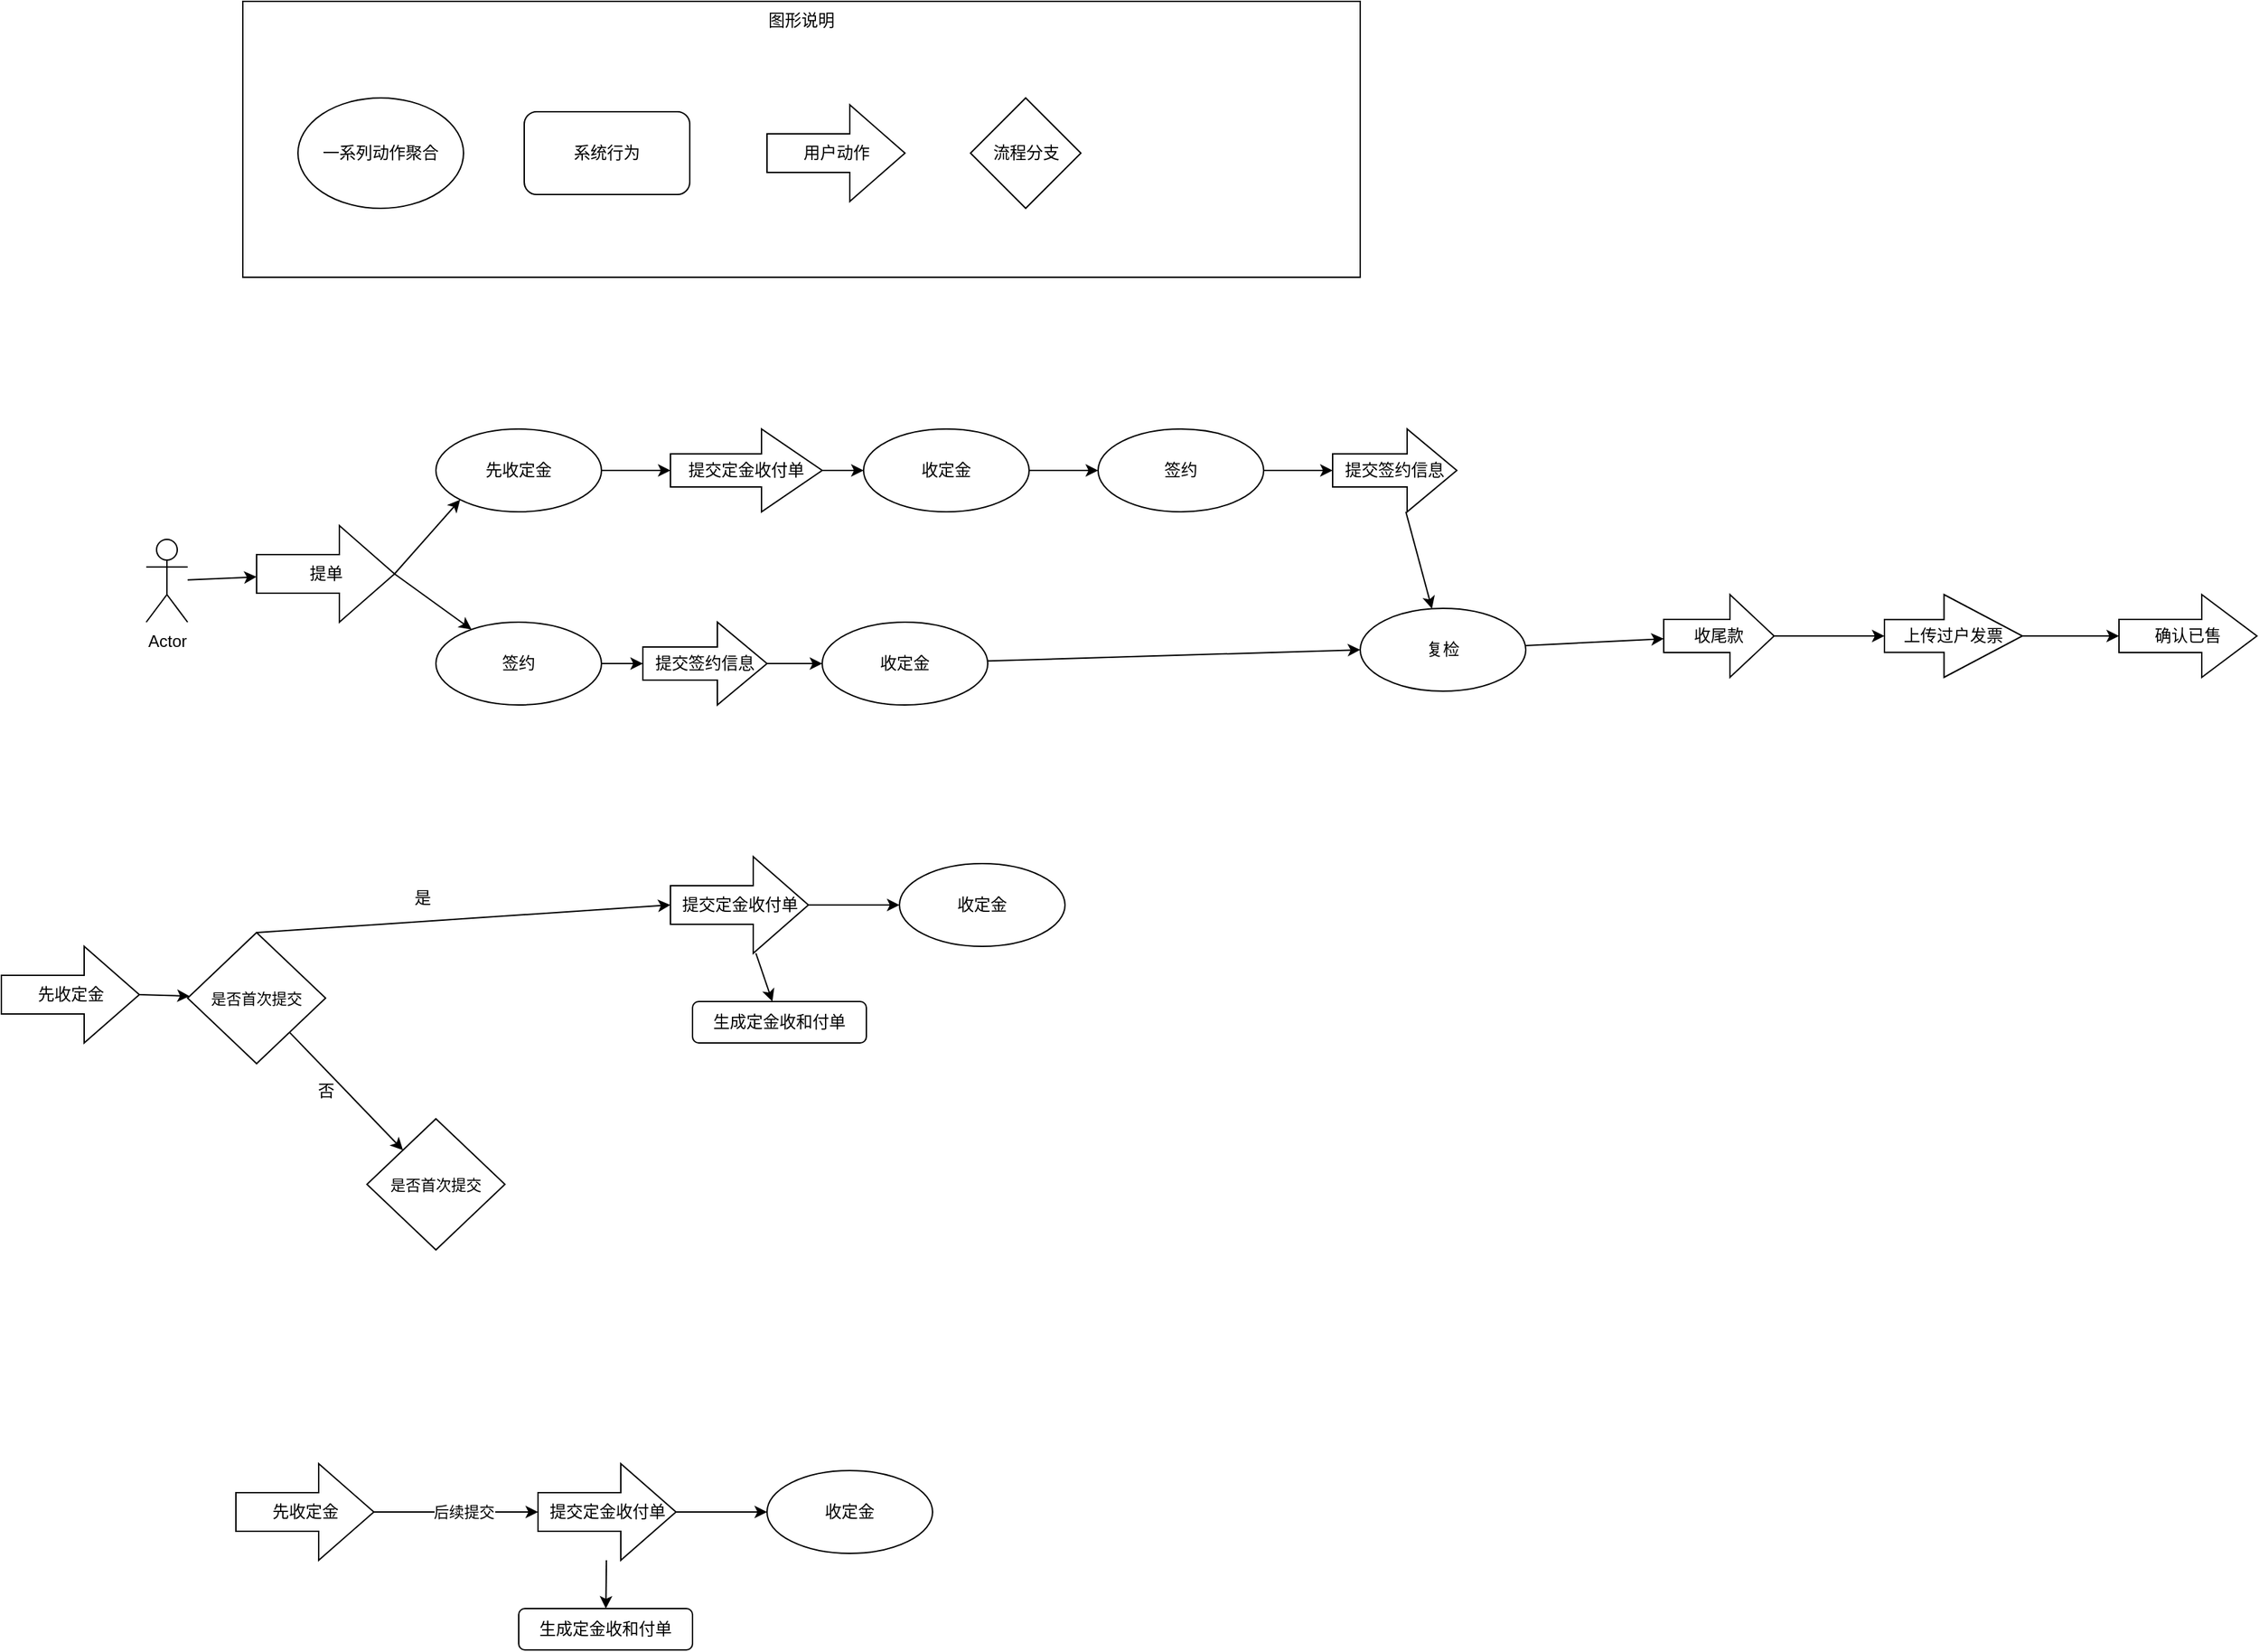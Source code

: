 <mxfile version="16.5.6" type="github" pages="2">
  <diagram id="HoVANeEORm-4LT4M1iqI" name="工单流程图">
    <mxGraphModel dx="2010" dy="1905" grid="1" gridSize="10" guides="1" tooltips="1" connect="1" arrows="1" fold="1" page="1" pageScale="1" pageWidth="827" pageHeight="1169" math="0" shadow="0">
      <root>
        <mxCell id="0" />
        <mxCell id="1" parent="0" />
        <mxCell id="_RfrMWyjOMKLs0Zm6Q85-24" value="图形说明" style="rounded=0;whiteSpace=wrap;html=1;verticalAlign=top;" vertex="1" parent="1">
          <mxGeometry x="150" y="-750" width="810" height="200" as="geometry" />
        </mxCell>
        <mxCell id="PK1El9Qg6Mk2w1ECqgqC-29" value="" style="edgeStyle=none;rounded=0;orthogonalLoop=1;jettySize=auto;html=1;" edge="1" parent="1" source="PK1El9Qg6Mk2w1ECqgqC-16" target="PK1El9Qg6Mk2w1ECqgqC-28">
          <mxGeometry relative="1" as="geometry" />
        </mxCell>
        <mxCell id="PK1El9Qg6Mk2w1ECqgqC-16" value="Actor" style="shape=umlActor;verticalLabelPosition=bottom;verticalAlign=top;html=1;outlineConnect=0;" vertex="1" parent="1">
          <mxGeometry x="80" y="-360" width="30" height="60" as="geometry" />
        </mxCell>
        <mxCell id="PK1El9Qg6Mk2w1ECqgqC-33" value="" style="edgeStyle=none;rounded=0;orthogonalLoop=1;jettySize=auto;html=1;" edge="1" parent="1" source="PK1El9Qg6Mk2w1ECqgqC-19" target="PK1El9Qg6Mk2w1ECqgqC-32">
          <mxGeometry relative="1" as="geometry" />
        </mxCell>
        <mxCell id="PK1El9Qg6Mk2w1ECqgqC-19" value="签约" style="ellipse;whiteSpace=wrap;html=1;verticalAlign=middle;" vertex="1" parent="1">
          <mxGeometry x="290" y="-300" width="120" height="60" as="geometry" />
        </mxCell>
        <mxCell id="PK1El9Qg6Mk2w1ECqgqC-49" value="" style="edgeStyle=none;rounded=0;orthogonalLoop=1;jettySize=auto;html=1;" edge="1" parent="1" source="PK1El9Qg6Mk2w1ECqgqC-23" target="PK1El9Qg6Mk2w1ECqgqC-48">
          <mxGeometry relative="1" as="geometry" />
        </mxCell>
        <mxCell id="PK1El9Qg6Mk2w1ECqgqC-23" value="先收定金" style="ellipse;whiteSpace=wrap;html=1;verticalAlign=middle;" vertex="1" parent="1">
          <mxGeometry x="290" y="-440" width="120" height="60" as="geometry" />
        </mxCell>
        <mxCell id="PK1El9Qg6Mk2w1ECqgqC-30" style="edgeStyle=none;rounded=0;orthogonalLoop=1;jettySize=auto;html=1;exitX=1;exitY=0.5;exitDx=0;exitDy=0;exitPerimeter=0;entryX=0;entryY=1;entryDx=0;entryDy=0;" edge="1" parent="1" source="PK1El9Qg6Mk2w1ECqgqC-28" target="PK1El9Qg6Mk2w1ECqgqC-23">
          <mxGeometry relative="1" as="geometry" />
        </mxCell>
        <mxCell id="PK1El9Qg6Mk2w1ECqgqC-31" style="edgeStyle=none;rounded=0;orthogonalLoop=1;jettySize=auto;html=1;exitX=1;exitY=0.5;exitDx=0;exitDy=0;exitPerimeter=0;" edge="1" parent="1" source="PK1El9Qg6Mk2w1ECqgqC-28" target="PK1El9Qg6Mk2w1ECqgqC-19">
          <mxGeometry relative="1" as="geometry" />
        </mxCell>
        <mxCell id="PK1El9Qg6Mk2w1ECqgqC-28" value="提单" style="html=1;shadow=0;dashed=0;align=center;verticalAlign=middle;shape=mxgraph.arrows2.arrow;dy=0.6;dx=40;notch=0;" vertex="1" parent="1">
          <mxGeometry x="160" y="-370" width="100" height="70" as="geometry" />
        </mxCell>
        <mxCell id="PK1El9Qg6Mk2w1ECqgqC-35" value="" style="edgeStyle=none;rounded=0;orthogonalLoop=1;jettySize=auto;html=1;" edge="1" parent="1" source="PK1El9Qg6Mk2w1ECqgqC-32" target="PK1El9Qg6Mk2w1ECqgqC-34">
          <mxGeometry relative="1" as="geometry" />
        </mxCell>
        <mxCell id="PK1El9Qg6Mk2w1ECqgqC-32" value="提交签约信息" style="shape=singleArrow;whiteSpace=wrap;html=1;arrowWidth=0.4;arrowSize=0.4;" vertex="1" parent="1">
          <mxGeometry x="440" y="-300" width="90" height="60" as="geometry" />
        </mxCell>
        <mxCell id="PK1El9Qg6Mk2w1ECqgqC-37" value="" style="edgeStyle=none;rounded=0;orthogonalLoop=1;jettySize=auto;html=1;entryX=0;entryY=0.5;entryDx=0;entryDy=0;" edge="1" parent="1" source="PK1El9Qg6Mk2w1ECqgqC-34" target="6AEStXU4PXAJ8WYlWI16-8">
          <mxGeometry relative="1" as="geometry">
            <mxPoint x="740.0" y="-270" as="targetPoint" />
          </mxGeometry>
        </mxCell>
        <mxCell id="PK1El9Qg6Mk2w1ECqgqC-34" value="收定金" style="ellipse;whiteSpace=wrap;html=1;" vertex="1" parent="1">
          <mxGeometry x="570" y="-300" width="120" height="60" as="geometry" />
        </mxCell>
        <mxCell id="PK1El9Qg6Mk2w1ECqgqC-55" value="" style="edgeStyle=none;rounded=0;orthogonalLoop=1;jettySize=auto;html=1;" edge="1" parent="1" source="PK1El9Qg6Mk2w1ECqgqC-48" target="PK1El9Qg6Mk2w1ECqgqC-53">
          <mxGeometry relative="1" as="geometry" />
        </mxCell>
        <mxCell id="PK1El9Qg6Mk2w1ECqgqC-48" value="提交定金收付单" style="shape=singleArrow;whiteSpace=wrap;html=1;arrowWidth=0.4;arrowSize=0.4;" vertex="1" parent="1">
          <mxGeometry x="460" y="-440" width="110" height="60" as="geometry" />
        </mxCell>
        <mxCell id="PK1El9Qg6Mk2w1ECqgqC-52" value="" style="edgeStyle=none;rounded=0;orthogonalLoop=1;jettySize=auto;html=1;entryX=0;entryY=0.5;entryDx=0;entryDy=0;" edge="1" parent="1" source="PK1El9Qg6Mk2w1ECqgqC-53" target="6AEStXU4PXAJ8WYlWI16-2">
          <mxGeometry relative="1" as="geometry">
            <mxPoint x="760" y="-410" as="targetPoint" />
          </mxGeometry>
        </mxCell>
        <mxCell id="PK1El9Qg6Mk2w1ECqgqC-53" value="收定金" style="ellipse;whiteSpace=wrap;html=1;" vertex="1" parent="1">
          <mxGeometry x="600" y="-440" width="120" height="60" as="geometry" />
        </mxCell>
        <mxCell id="6AEStXU4PXAJ8WYlWI16-1" value="" style="edgeStyle=none;rounded=0;orthogonalLoop=1;jettySize=auto;html=1;" edge="1" parent="1" source="6AEStXU4PXAJ8WYlWI16-2" target="6AEStXU4PXAJ8WYlWI16-4">
          <mxGeometry relative="1" as="geometry" />
        </mxCell>
        <mxCell id="6AEStXU4PXAJ8WYlWI16-2" value="签约" style="ellipse;whiteSpace=wrap;html=1;verticalAlign=middle;" vertex="1" parent="1">
          <mxGeometry x="770" y="-440" width="120" height="60" as="geometry" />
        </mxCell>
        <mxCell id="6AEStXU4PXAJ8WYlWI16-3" value="" style="edgeStyle=none;rounded=0;orthogonalLoop=1;jettySize=auto;html=1;" edge="1" parent="1" source="6AEStXU4PXAJ8WYlWI16-4" target="6AEStXU4PXAJ8WYlWI16-8">
          <mxGeometry relative="1" as="geometry">
            <mxPoint x="1070.0" y="-410" as="targetPoint" />
          </mxGeometry>
        </mxCell>
        <mxCell id="6AEStXU4PXAJ8WYlWI16-4" value="提交签约信息" style="shape=singleArrow;whiteSpace=wrap;html=1;arrowWidth=0.4;arrowSize=0.4;" vertex="1" parent="1">
          <mxGeometry x="940" y="-440" width="90" height="60" as="geometry" />
        </mxCell>
        <mxCell id="6AEStXU4PXAJ8WYlWI16-7" value="" style="edgeStyle=none;rounded=0;orthogonalLoop=1;jettySize=auto;html=1;" edge="1" parent="1" source="6AEStXU4PXAJ8WYlWI16-8" target="6AEStXU4PXAJ8WYlWI16-10">
          <mxGeometry relative="1" as="geometry" />
        </mxCell>
        <mxCell id="6AEStXU4PXAJ8WYlWI16-8" value="复检" style="ellipse;whiteSpace=wrap;html=1;" vertex="1" parent="1">
          <mxGeometry x="960" y="-310" width="120" height="60" as="geometry" />
        </mxCell>
        <mxCell id="6AEStXU4PXAJ8WYlWI16-9" value="" style="edgeStyle=none;rounded=0;orthogonalLoop=1;jettySize=auto;html=1;entryX=0;entryY=0.5;entryDx=0;entryDy=0;entryPerimeter=0;" edge="1" parent="1" source="6AEStXU4PXAJ8WYlWI16-10" target="6AEStXU4PXAJ8WYlWI16-12">
          <mxGeometry relative="1" as="geometry">
            <mxPoint x="1690" y="-410" as="targetPoint" />
          </mxGeometry>
        </mxCell>
        <mxCell id="6AEStXU4PXAJ8WYlWI16-10" value="收尾款" style="shape=singleArrow;whiteSpace=wrap;html=1;arrowWidth=0.4;arrowSize=0.4;" vertex="1" parent="1">
          <mxGeometry x="1180" y="-320" width="80" height="60" as="geometry" />
        </mxCell>
        <mxCell id="6AEStXU4PXAJ8WYlWI16-11" value="" style="edgeStyle=none;rounded=0;orthogonalLoop=1;jettySize=auto;html=1;" edge="1" parent="1" source="6AEStXU4PXAJ8WYlWI16-12" target="6AEStXU4PXAJ8WYlWI16-13">
          <mxGeometry relative="1" as="geometry" />
        </mxCell>
        <mxCell id="6AEStXU4PXAJ8WYlWI16-12" value="&lt;span&gt;上传过户发票&lt;/span&gt;" style="shape=singleArrow;whiteSpace=wrap;html=1;arrowWidth=0.396;arrowSize=0.568;" vertex="1" parent="1">
          <mxGeometry x="1340" y="-320" width="100" height="60" as="geometry" />
        </mxCell>
        <mxCell id="6AEStXU4PXAJ8WYlWI16-13" value="确认已售" style="shape=singleArrow;whiteSpace=wrap;html=1;arrowWidth=0.4;arrowSize=0.4;" vertex="1" parent="1">
          <mxGeometry x="1510" y="-320" width="100" height="60" as="geometry" />
        </mxCell>
        <mxCell id="_RfrMWyjOMKLs0Zm6Q85-36" style="edgeStyle=none;rounded=0;orthogonalLoop=1;jettySize=auto;html=1;exitX=1;exitY=0.5;exitDx=0;exitDy=0;exitPerimeter=0;" edge="1" parent="1" source="_RfrMWyjOMKLs0Zm6Q85-8" target="_RfrMWyjOMKLs0Zm6Q85-35">
          <mxGeometry relative="1" as="geometry" />
        </mxCell>
        <mxCell id="_RfrMWyjOMKLs0Zm6Q85-8" value="先收定金" style="html=1;shadow=0;dashed=0;align=center;verticalAlign=middle;shape=mxgraph.arrows2.arrow;dy=0.6;dx=40;notch=0;" vertex="1" parent="1">
          <mxGeometry x="-25" y="-65" width="100" height="70" as="geometry" />
        </mxCell>
        <mxCell id="_RfrMWyjOMKLs0Zm6Q85-11" value="" style="edgeStyle=none;rounded=0;orthogonalLoop=1;jettySize=auto;html=1;" edge="1" parent="1" source="_RfrMWyjOMKLs0Zm6Q85-9" target="_RfrMWyjOMKLs0Zm6Q85-10">
          <mxGeometry relative="1" as="geometry" />
        </mxCell>
        <mxCell id="_RfrMWyjOMKLs0Zm6Q85-13" value="" style="edgeStyle=none;rounded=0;orthogonalLoop=1;jettySize=auto;html=1;entryX=0;entryY=0.5;entryDx=0;entryDy=0;" edge="1" parent="1" source="_RfrMWyjOMKLs0Zm6Q85-9" target="_RfrMWyjOMKLs0Zm6Q85-18">
          <mxGeometry relative="1" as="geometry">
            <mxPoint x="626" y="-95" as="targetPoint" />
          </mxGeometry>
        </mxCell>
        <mxCell id="_RfrMWyjOMKLs0Zm6Q85-9" value="&lt;span&gt;提交定金收付单&lt;/span&gt;" style="html=1;shadow=0;dashed=0;align=center;verticalAlign=middle;shape=mxgraph.arrows2.arrow;dy=0.6;dx=40;notch=0;" vertex="1" parent="1">
          <mxGeometry x="460" y="-130" width="100" height="70" as="geometry" />
        </mxCell>
        <mxCell id="_RfrMWyjOMKLs0Zm6Q85-10" value="生成定金收和付单" style="rounded=1;whiteSpace=wrap;html=1;shadow=0;dashed=0;" vertex="1" parent="1">
          <mxGeometry x="476" y="-25" width="126" height="30" as="geometry" />
        </mxCell>
        <mxCell id="_RfrMWyjOMKLs0Zm6Q85-18" value="收定金" style="ellipse;whiteSpace=wrap;html=1;" vertex="1" parent="1">
          <mxGeometry x="626" y="-125" width="120" height="60" as="geometry" />
        </mxCell>
        <mxCell id="_RfrMWyjOMKLs0Zm6Q85-21" value="一系列动作聚合" style="ellipse;whiteSpace=wrap;html=1;" vertex="1" parent="1">
          <mxGeometry x="190" y="-680" width="120" height="80" as="geometry" />
        </mxCell>
        <mxCell id="_RfrMWyjOMKLs0Zm6Q85-22" value="系统行为" style="rounded=1;whiteSpace=wrap;html=1;" vertex="1" parent="1">
          <mxGeometry x="354" y="-670" width="120" height="60" as="geometry" />
        </mxCell>
        <mxCell id="_RfrMWyjOMKLs0Zm6Q85-23" value="用户动作" style="html=1;shadow=0;dashed=0;align=center;verticalAlign=middle;shape=mxgraph.arrows2.arrow;dy=0.6;dx=40;notch=0;" vertex="1" parent="1">
          <mxGeometry x="530" y="-675" width="100" height="70" as="geometry" />
        </mxCell>
        <mxCell id="_RfrMWyjOMKLs0Zm6Q85-26" value="" style="edgeStyle=none;rounded=0;orthogonalLoop=1;jettySize=auto;html=1;exitX=1;exitY=0.5;exitDx=0;exitDy=0;exitPerimeter=0;" edge="1" parent="1" source="_RfrMWyjOMKLs0Zm6Q85-28" target="_RfrMWyjOMKLs0Zm6Q85-31">
          <mxGeometry relative="1" as="geometry">
            <mxPoint x="260" y="345" as="sourcePoint" />
            <mxPoint x="355" y="345" as="targetPoint" />
          </mxGeometry>
        </mxCell>
        <mxCell id="_RfrMWyjOMKLs0Zm6Q85-27" value="后续提交" style="edgeLabel;html=1;align=center;verticalAlign=middle;resizable=0;points=[];" vertex="1" connectable="0" parent="_RfrMWyjOMKLs0Zm6Q85-26">
          <mxGeometry x="-0.342" y="-1" relative="1" as="geometry">
            <mxPoint x="26" y="-1" as="offset" />
          </mxGeometry>
        </mxCell>
        <mxCell id="_RfrMWyjOMKLs0Zm6Q85-28" value="先收定金" style="html=1;shadow=0;dashed=0;align=center;verticalAlign=middle;shape=mxgraph.arrows2.arrow;dy=0.6;dx=40;notch=0;" vertex="1" parent="1">
          <mxGeometry x="145" y="310" width="100" height="70" as="geometry" />
        </mxCell>
        <mxCell id="_RfrMWyjOMKLs0Zm6Q85-29" value="" style="edgeStyle=none;rounded=0;orthogonalLoop=1;jettySize=auto;html=1;" edge="1" parent="1" source="_RfrMWyjOMKLs0Zm6Q85-31" target="_RfrMWyjOMKLs0Zm6Q85-32">
          <mxGeometry relative="1" as="geometry" />
        </mxCell>
        <mxCell id="_RfrMWyjOMKLs0Zm6Q85-30" value="" style="edgeStyle=none;rounded=0;orthogonalLoop=1;jettySize=auto;html=1;entryX=0;entryY=0.5;entryDx=0;entryDy=0;" edge="1" parent="1" source="_RfrMWyjOMKLs0Zm6Q85-31" target="_RfrMWyjOMKLs0Zm6Q85-33">
          <mxGeometry relative="1" as="geometry">
            <mxPoint x="530" y="345" as="targetPoint" />
          </mxGeometry>
        </mxCell>
        <mxCell id="_RfrMWyjOMKLs0Zm6Q85-31" value="&lt;span&gt;提交定金收付单&lt;/span&gt;" style="html=1;shadow=0;dashed=0;align=center;verticalAlign=middle;shape=mxgraph.arrows2.arrow;dy=0.6;dx=40;notch=0;" vertex="1" parent="1">
          <mxGeometry x="364" y="310" width="100" height="70" as="geometry" />
        </mxCell>
        <mxCell id="_RfrMWyjOMKLs0Zm6Q85-32" value="生成定金收和付单" style="rounded=1;whiteSpace=wrap;html=1;shadow=0;dashed=0;" vertex="1" parent="1">
          <mxGeometry x="350" y="415" width="126" height="30" as="geometry" />
        </mxCell>
        <mxCell id="_RfrMWyjOMKLs0Zm6Q85-33" value="收定金" style="ellipse;whiteSpace=wrap;html=1;" vertex="1" parent="1">
          <mxGeometry x="530" y="315" width="120" height="60" as="geometry" />
        </mxCell>
        <mxCell id="_RfrMWyjOMKLs0Zm6Q85-34" value="流程分支" style="rhombus;whiteSpace=wrap;html=1;" vertex="1" parent="1">
          <mxGeometry x="677.5" y="-680" width="80" height="80" as="geometry" />
        </mxCell>
        <mxCell id="_RfrMWyjOMKLs0Zm6Q85-38" value="" style="edgeStyle=none;rounded=0;orthogonalLoop=1;jettySize=auto;html=1;" edge="1" parent="1" source="_RfrMWyjOMKLs0Zm6Q85-35" target="_RfrMWyjOMKLs0Zm6Q85-37">
          <mxGeometry relative="1" as="geometry" />
        </mxCell>
        <mxCell id="_RfrMWyjOMKLs0Zm6Q85-39" style="edgeStyle=none;rounded=0;orthogonalLoop=1;jettySize=auto;html=1;exitX=0.5;exitY=0;exitDx=0;exitDy=0;entryX=0;entryY=0.5;entryDx=0;entryDy=0;entryPerimeter=0;" edge="1" parent="1" source="_RfrMWyjOMKLs0Zm6Q85-35" target="_RfrMWyjOMKLs0Zm6Q85-9">
          <mxGeometry relative="1" as="geometry" />
        </mxCell>
        <mxCell id="_RfrMWyjOMKLs0Zm6Q85-35" value="&lt;span style=&quot;font-size: 11px ; background-color: rgb(255 , 255 , 255)&quot;&gt;是否首次提交&lt;/span&gt;" style="rhombus;whiteSpace=wrap;html=1;" vertex="1" parent="1">
          <mxGeometry x="110" y="-75" width="100" height="95" as="geometry" />
        </mxCell>
        <mxCell id="_RfrMWyjOMKLs0Zm6Q85-37" value="&lt;span style=&quot;font-size: 11px ; background-color: rgb(255 , 255 , 255)&quot;&gt;是否首次提交&lt;/span&gt;" style="rhombus;whiteSpace=wrap;html=1;" vertex="1" parent="1">
          <mxGeometry x="240" y="60" width="100" height="95" as="geometry" />
        </mxCell>
        <mxCell id="_RfrMWyjOMKLs0Zm6Q85-40" value="是" style="text;html=1;align=center;verticalAlign=middle;resizable=0;points=[];autosize=1;strokeColor=none;fillColor=none;" vertex="1" parent="1">
          <mxGeometry x="265" y="-110" width="30" height="20" as="geometry" />
        </mxCell>
        <mxCell id="_RfrMWyjOMKLs0Zm6Q85-41" value="否" style="text;html=1;align=center;verticalAlign=middle;resizable=0;points=[];autosize=1;strokeColor=none;fillColor=none;" vertex="1" parent="1">
          <mxGeometry x="195" y="30" width="30" height="20" as="geometry" />
        </mxCell>
      </root>
    </mxGraphModel>
  </diagram>
  <diagram id="tuWHWjomx0MyWX51PnUE" name="收定金">
    <mxGraphModel dx="946" dy="1758" grid="1" gridSize="10" guides="1" tooltips="1" connect="1" arrows="1" fold="1" page="1" pageScale="1" pageWidth="827" pageHeight="1169" math="0" shadow="0">
      <root>
        <mxCell id="a0xZyd2dkPP4YvJSRy2u-0" />
        <mxCell id="a0xZyd2dkPP4YvJSRy2u-1" parent="a0xZyd2dkPP4YvJSRy2u-0" />
        <mxCell id="_Im3ffNM_dW7vrtUnjPL-0" value="收定金方式" style="ellipse;whiteSpace=wrap;html=1;verticalAlign=bottom;" vertex="1" parent="a0xZyd2dkPP4YvJSRy2u-1">
          <mxGeometry x="190" y="-140" width="320" height="170" as="geometry" />
        </mxCell>
        <mxCell id="_Im3ffNM_dW7vrtUnjPL-1" value="微信" style="ellipse;whiteSpace=wrap;html=1;" vertex="1" parent="a0xZyd2dkPP4YvJSRy2u-1">
          <mxGeometry x="250" y="-100" width="90" height="60" as="geometry" />
        </mxCell>
        <mxCell id="_Im3ffNM_dW7vrtUnjPL-2" value="支付宝" style="ellipse;whiteSpace=wrap;html=1;" vertex="1" parent="a0xZyd2dkPP4YvJSRy2u-1">
          <mxGeometry x="370" y="-90" width="90" height="60" as="geometry" />
        </mxCell>
        <mxCell id="6ClDSTxr4k3DQGNm9P0p-1" value="" style="edgeStyle=none;rounded=0;orthogonalLoop=1;jettySize=auto;html=1;" edge="1" parent="a0xZyd2dkPP4YvJSRy2u-1" source="MrePLCOPa_SVgQx3Amwe-0" target="6ClDSTxr4k3DQGNm9P0p-0">
          <mxGeometry relative="1" as="geometry" />
        </mxCell>
        <mxCell id="MrePLCOPa_SVgQx3Amwe-0" value="Actor" style="shape=umlActor;verticalLabelPosition=bottom;verticalAlign=top;html=1;outlineConnect=0;" vertex="1" parent="a0xZyd2dkPP4YvJSRy2u-1">
          <mxGeometry x="120" y="170" width="30" height="60" as="geometry" />
        </mxCell>
        <mxCell id="6ClDSTxr4k3DQGNm9P0p-6" value="" style="edgeStyle=none;rounded=0;orthogonalLoop=1;jettySize=auto;html=1;" edge="1" parent="a0xZyd2dkPP4YvJSRy2u-1" source="6ClDSTxr4k3DQGNm9P0p-0" target="6ClDSTxr4k3DQGNm9P0p-5">
          <mxGeometry relative="1" as="geometry" />
        </mxCell>
        <mxCell id="6ClDSTxr4k3DQGNm9P0p-0" value="选择支付方式" style="shape=singleArrow;whiteSpace=wrap;html=1;arrowWidth=0.4;arrowSize=0.4;verticalAlign=middle;" vertex="1" parent="a0xZyd2dkPP4YvJSRy2u-1">
          <mxGeometry x="205" y="170" width="115" height="60" as="geometry" />
        </mxCell>
        <mxCell id="6ClDSTxr4k3DQGNm9P0p-8" value="" style="edgeStyle=none;rounded=0;orthogonalLoop=1;jettySize=auto;html=1;" edge="1" parent="a0xZyd2dkPP4YvJSRy2u-1" source="6ClDSTxr4k3DQGNm9P0p-5" target="6ClDSTxr4k3DQGNm9P0p-7">
          <mxGeometry relative="1" as="geometry" />
        </mxCell>
        <mxCell id="6ClDSTxr4k3DQGNm9P0p-5" value="获取支付二维码" style="shape=singleArrow;whiteSpace=wrap;html=1;arrowWidth=0.4;arrowSize=0.4;verticalAlign=middle;" vertex="1" parent="a0xZyd2dkPP4YvJSRy2u-1">
          <mxGeometry x="370" y="170" width="115" height="60" as="geometry" />
        </mxCell>
        <mxCell id="6ClDSTxr4k3DQGNm9P0p-12" value="" style="edgeStyle=none;rounded=0;orthogonalLoop=1;jettySize=auto;html=1;" edge="1" parent="a0xZyd2dkPP4YvJSRy2u-1" source="6ClDSTxr4k3DQGNm9P0p-7" target="6ClDSTxr4k3DQGNm9P0p-11">
          <mxGeometry relative="1" as="geometry" />
        </mxCell>
        <mxCell id="6ClDSTxr4k3DQGNm9P0p-7" value="扫描二维码进行支付" style="shape=singleArrow;whiteSpace=wrap;html=1;arrowWidth=0.4;arrowSize=0.4;verticalAlign=middle;" vertex="1" parent="a0xZyd2dkPP4YvJSRy2u-1">
          <mxGeometry x="540" y="170" width="135" height="60" as="geometry" />
        </mxCell>
        <mxCell id="6ClDSTxr4k3DQGNm9P0p-11" value="收到支付中台回调，更改支付单状态" style="shape=singleArrow;whiteSpace=wrap;html=1;arrowWidth=0.4;arrowSize=0.4;verticalAlign=middle;" vertex="1" parent="a0xZyd2dkPP4YvJSRy2u-1">
          <mxGeometry x="755" y="160" width="135" height="90" as="geometry" />
        </mxCell>
      </root>
    </mxGraphModel>
  </diagram>
</mxfile>
